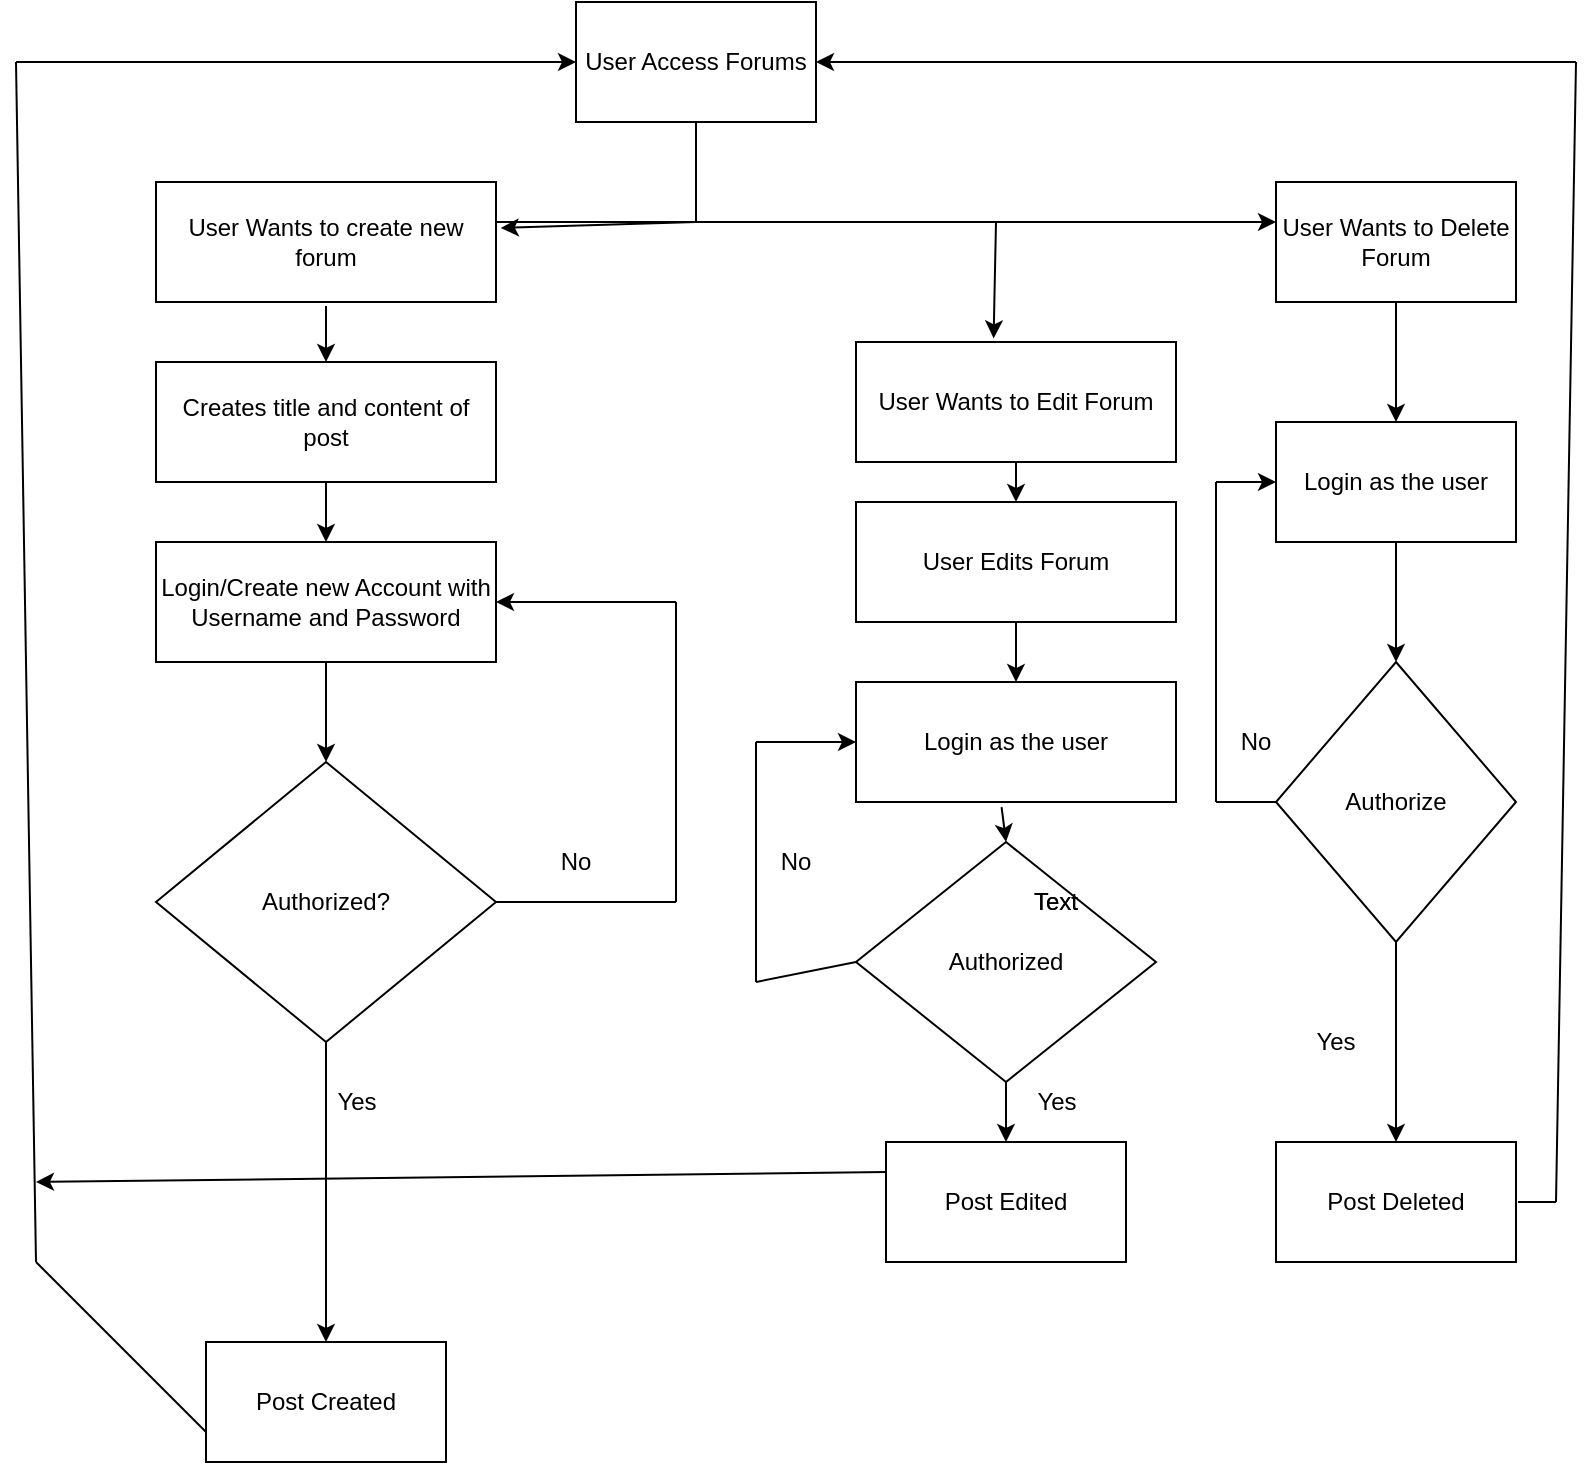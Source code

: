 <mxfile version="13.5.3" type="device"><diagram id="rNvZcs-JREHKeM1YO5Wn" name="Page-1"><mxGraphModel dx="1038" dy="548" grid="1" gridSize="10" guides="1" tooltips="1" connect="1" arrows="1" fold="1" page="1" pageScale="1" pageWidth="850" pageHeight="1100" math="0" shadow="0"><root><mxCell id="0"/><mxCell id="1" parent="0"/><mxCell id="YSsOf62nxQQ_sPmY9j_V-1" value="Authorized?" style="rhombus;whiteSpace=wrap;html=1;" vertex="1" parent="1"><mxGeometry x="140" y="390" width="170" height="140" as="geometry"/></mxCell><mxCell id="YSsOf62nxQQ_sPmY9j_V-2" value="User Wants to create new forum" style="rounded=0;whiteSpace=wrap;html=1;" vertex="1" parent="1"><mxGeometry x="140" y="100" width="170" height="60" as="geometry"/></mxCell><mxCell id="YSsOf62nxQQ_sPmY9j_V-3" value="Creates title and content of post" style="rounded=0;whiteSpace=wrap;html=1;" vertex="1" parent="1"><mxGeometry x="140" y="190" width="170" height="60" as="geometry"/></mxCell><mxCell id="YSsOf62nxQQ_sPmY9j_V-4" value="Login/Create new Account with Username and Password" style="rounded=0;whiteSpace=wrap;html=1;" vertex="1" parent="1"><mxGeometry x="140" y="280" width="170" height="60" as="geometry"/></mxCell><mxCell id="YSsOf62nxQQ_sPmY9j_V-7" value="" style="endArrow=classic;html=1;entryX=0.5;entryY=0;entryDx=0;entryDy=0;" edge="1" parent="1" target="YSsOf62nxQQ_sPmY9j_V-3"><mxGeometry width="50" height="50" relative="1" as="geometry"><mxPoint x="225" y="162" as="sourcePoint"/><mxPoint x="440" y="240" as="targetPoint"/></mxGeometry></mxCell><mxCell id="YSsOf62nxQQ_sPmY9j_V-8" value="" style="endArrow=classic;html=1;exitX=0.5;exitY=1;exitDx=0;exitDy=0;entryX=0.5;entryY=0;entryDx=0;entryDy=0;" edge="1" parent="1" source="YSsOf62nxQQ_sPmY9j_V-3" target="YSsOf62nxQQ_sPmY9j_V-4"><mxGeometry width="50" height="50" relative="1" as="geometry"><mxPoint x="210" y="300" as="sourcePoint"/><mxPoint x="260" y="250" as="targetPoint"/></mxGeometry></mxCell><mxCell id="YSsOf62nxQQ_sPmY9j_V-9" value="" style="endArrow=classic;html=1;exitX=0.5;exitY=1;exitDx=0;exitDy=0;entryX=0.5;entryY=0;entryDx=0;entryDy=0;" edge="1" parent="1" source="YSsOf62nxQQ_sPmY9j_V-4" target="YSsOf62nxQQ_sPmY9j_V-1"><mxGeometry width="50" height="50" relative="1" as="geometry"><mxPoint x="220" y="400" as="sourcePoint"/><mxPoint x="270" y="350" as="targetPoint"/></mxGeometry></mxCell><mxCell id="YSsOf62nxQQ_sPmY9j_V-10" value="" style="endArrow=classic;html=1;exitX=0.5;exitY=1;exitDx=0;exitDy=0;entryX=0.5;entryY=0;entryDx=0;entryDy=0;" edge="1" parent="1" source="YSsOf62nxQQ_sPmY9j_V-1" target="YSsOf62nxQQ_sPmY9j_V-14"><mxGeometry width="50" height="50" relative="1" as="geometry"><mxPoint x="210" y="600" as="sourcePoint"/><mxPoint x="225" y="580" as="targetPoint"/></mxGeometry></mxCell><mxCell id="YSsOf62nxQQ_sPmY9j_V-11" value="" style="endArrow=classic;html=1;entryX=1;entryY=0.5;entryDx=0;entryDy=0;" edge="1" parent="1" target="YSsOf62nxQQ_sPmY9j_V-4"><mxGeometry width="50" height="50" relative="1" as="geometry"><mxPoint x="400" y="310" as="sourcePoint"/><mxPoint x="390" y="470" as="targetPoint"/></mxGeometry></mxCell><mxCell id="YSsOf62nxQQ_sPmY9j_V-12" value="" style="endArrow=none;html=1;exitX=1;exitY=0.5;exitDx=0;exitDy=0;" edge="1" parent="1" source="YSsOf62nxQQ_sPmY9j_V-1"><mxGeometry width="50" height="50" relative="1" as="geometry"><mxPoint x="390" y="490" as="sourcePoint"/><mxPoint x="400" y="460" as="targetPoint"/></mxGeometry></mxCell><mxCell id="YSsOf62nxQQ_sPmY9j_V-13" value="" style="endArrow=none;html=1;" edge="1" parent="1"><mxGeometry width="50" height="50" relative="1" as="geometry"><mxPoint x="400" y="460" as="sourcePoint"/><mxPoint x="400" y="310" as="targetPoint"/></mxGeometry></mxCell><mxCell id="YSsOf62nxQQ_sPmY9j_V-14" value="Post Created" style="rounded=0;whiteSpace=wrap;html=1;" vertex="1" parent="1"><mxGeometry x="165" y="680" width="120" height="60" as="geometry"/></mxCell><mxCell id="YSsOf62nxQQ_sPmY9j_V-15" value="" style="endArrow=none;html=1;entryX=0;entryY=0.75;entryDx=0;entryDy=0;" edge="1" parent="1" target="YSsOf62nxQQ_sPmY9j_V-14"><mxGeometry width="50" height="50" relative="1" as="geometry"><mxPoint x="80" y="640" as="sourcePoint"/><mxPoint x="120" y="580" as="targetPoint"/></mxGeometry></mxCell><mxCell id="YSsOf62nxQQ_sPmY9j_V-16" value="" style="endArrow=none;html=1;" edge="1" parent="1"><mxGeometry width="50" height="50" relative="1" as="geometry"><mxPoint x="80" y="640" as="sourcePoint"/><mxPoint x="70" y="40" as="targetPoint"/></mxGeometry></mxCell><mxCell id="YSsOf62nxQQ_sPmY9j_V-17" value="User Access Forums" style="rounded=0;whiteSpace=wrap;html=1;" vertex="1" parent="1"><mxGeometry x="350" y="10" width="120" height="60" as="geometry"/></mxCell><mxCell id="YSsOf62nxQQ_sPmY9j_V-18" value="" style="endArrow=none;html=1;entryX=0.5;entryY=1;entryDx=0;entryDy=0;" edge="1" parent="1" target="YSsOf62nxQQ_sPmY9j_V-17"><mxGeometry width="50" height="50" relative="1" as="geometry"><mxPoint x="410" y="120" as="sourcePoint"/><mxPoint x="440" y="80" as="targetPoint"/></mxGeometry></mxCell><mxCell id="YSsOf62nxQQ_sPmY9j_V-19" value="" style="endArrow=classic;html=1;entryX=1.014;entryY=0.383;entryDx=0;entryDy=0;entryPerimeter=0;" edge="1" parent="1" target="YSsOf62nxQQ_sPmY9j_V-2"><mxGeometry width="50" height="50" relative="1" as="geometry"><mxPoint x="410" y="120" as="sourcePoint"/><mxPoint x="500" y="120" as="targetPoint"/></mxGeometry></mxCell><mxCell id="YSsOf62nxQQ_sPmY9j_V-20" value="" style="endArrow=classic;html=1;entryX=0.43;entryY=-0.03;entryDx=0;entryDy=0;entryPerimeter=0;" edge="1" parent="1" target="YSsOf62nxQQ_sPmY9j_V-22"><mxGeometry width="50" height="50" relative="1" as="geometry"><mxPoint x="560" y="120" as="sourcePoint"/><mxPoint x="575" y="140" as="targetPoint"/></mxGeometry></mxCell><mxCell id="YSsOf62nxQQ_sPmY9j_V-21" value="" style="endArrow=classic;html=1;entryX=0;entryY=0.5;entryDx=0;entryDy=0;" edge="1" parent="1" target="YSsOf62nxQQ_sPmY9j_V-17"><mxGeometry width="50" height="50" relative="1" as="geometry"><mxPoint x="70" y="40" as="sourcePoint"/><mxPoint x="500" y="120" as="targetPoint"/></mxGeometry></mxCell><mxCell id="YSsOf62nxQQ_sPmY9j_V-22" value="User Wants to Edit Forum" style="rounded=0;whiteSpace=wrap;html=1;" vertex="1" parent="1"><mxGeometry x="490" y="180" width="160" height="60" as="geometry"/></mxCell><mxCell id="YSsOf62nxQQ_sPmY9j_V-23" value="" style="endArrow=classic;html=1;" edge="1" parent="1"><mxGeometry width="50" height="50" relative="1" as="geometry"><mxPoint x="310" y="120" as="sourcePoint"/><mxPoint x="700" y="120" as="targetPoint"/></mxGeometry></mxCell><mxCell id="YSsOf62nxQQ_sPmY9j_V-24" value="User Edits Forum" style="rounded=0;whiteSpace=wrap;html=1;" vertex="1" parent="1"><mxGeometry x="490" y="260" width="160" height="60" as="geometry"/></mxCell><mxCell id="YSsOf62nxQQ_sPmY9j_V-25" value="Login as the user" style="rounded=0;whiteSpace=wrap;html=1;" vertex="1" parent="1"><mxGeometry x="490" y="350" width="160" height="60" as="geometry"/></mxCell><mxCell id="YSsOf62nxQQ_sPmY9j_V-26" value="Authorized" style="rhombus;whiteSpace=wrap;html=1;" vertex="1" parent="1"><mxGeometry x="490" y="430" width="150" height="120" as="geometry"/></mxCell><mxCell id="YSsOf62nxQQ_sPmY9j_V-27" value="" style="endArrow=none;html=1;" edge="1" parent="1"><mxGeometry width="50" height="50" relative="1" as="geometry"><mxPoint x="440" y="500" as="sourcePoint"/><mxPoint x="440" y="380" as="targetPoint"/></mxGeometry></mxCell><mxCell id="YSsOf62nxQQ_sPmY9j_V-28" value="" style="endArrow=none;html=1;entryX=0;entryY=0.5;entryDx=0;entryDy=0;" edge="1" parent="1" target="YSsOf62nxQQ_sPmY9j_V-26"><mxGeometry width="50" height="50" relative="1" as="geometry"><mxPoint x="440" y="500" as="sourcePoint"/><mxPoint x="650" y="380" as="targetPoint"/></mxGeometry></mxCell><mxCell id="YSsOf62nxQQ_sPmY9j_V-29" value="" style="endArrow=classic;html=1;entryX=0;entryY=0.5;entryDx=0;entryDy=0;" edge="1" parent="1" target="YSsOf62nxQQ_sPmY9j_V-25"><mxGeometry width="50" height="50" relative="1" as="geometry"><mxPoint x="440" y="380" as="sourcePoint"/><mxPoint x="490" y="360" as="targetPoint"/></mxGeometry></mxCell><mxCell id="YSsOf62nxQQ_sPmY9j_V-30" value="" style="endArrow=classic;html=1;exitX=0.5;exitY=1;exitDx=0;exitDy=0;entryX=0.5;entryY=0;entryDx=0;entryDy=0;" edge="1" parent="1" source="YSsOf62nxQQ_sPmY9j_V-22" target="YSsOf62nxQQ_sPmY9j_V-24"><mxGeometry width="50" height="50" relative="1" as="geometry"><mxPoint x="550" y="290" as="sourcePoint"/><mxPoint x="600" y="240" as="targetPoint"/></mxGeometry></mxCell><mxCell id="YSsOf62nxQQ_sPmY9j_V-31" value="" style="endArrow=classic;html=1;exitX=0.5;exitY=1;exitDx=0;exitDy=0;entryX=0.5;entryY=0;entryDx=0;entryDy=0;" edge="1" parent="1" source="YSsOf62nxQQ_sPmY9j_V-24" target="YSsOf62nxQQ_sPmY9j_V-25"><mxGeometry width="50" height="50" relative="1" as="geometry"><mxPoint x="580" y="360" as="sourcePoint"/><mxPoint x="630" y="310" as="targetPoint"/></mxGeometry></mxCell><mxCell id="YSsOf62nxQQ_sPmY9j_V-32" value="" style="endArrow=classic;html=1;exitX=0.455;exitY=1.043;exitDx=0;exitDy=0;entryX=0.5;entryY=0;entryDx=0;entryDy=0;exitPerimeter=0;" edge="1" parent="1" source="YSsOf62nxQQ_sPmY9j_V-25" target="YSsOf62nxQQ_sPmY9j_V-26"><mxGeometry width="50" height="50" relative="1" as="geometry"><mxPoint x="660" y="480" as="sourcePoint"/><mxPoint x="710" y="430" as="targetPoint"/></mxGeometry></mxCell><mxCell id="YSsOf62nxQQ_sPmY9j_V-33" value="" style="endArrow=classic;html=1;exitX=0.5;exitY=1;exitDx=0;exitDy=0;entryX=0.5;entryY=0;entryDx=0;entryDy=0;" edge="1" parent="1" source="YSsOf62nxQQ_sPmY9j_V-26" target="YSsOf62nxQQ_sPmY9j_V-34"><mxGeometry width="50" height="50" relative="1" as="geometry"><mxPoint x="600" y="630" as="sourcePoint"/><mxPoint x="560" y="590" as="targetPoint"/></mxGeometry></mxCell><mxCell id="YSsOf62nxQQ_sPmY9j_V-34" value="Post Edited" style="rounded=0;whiteSpace=wrap;html=1;" vertex="1" parent="1"><mxGeometry x="505" y="580" width="120" height="60" as="geometry"/></mxCell><mxCell id="YSsOf62nxQQ_sPmY9j_V-39" value="" style="endArrow=classic;html=1;exitX=0;exitY=0.25;exitDx=0;exitDy=0;" edge="1" parent="1" source="YSsOf62nxQQ_sPmY9j_V-34"><mxGeometry width="50" height="50" relative="1" as="geometry"><mxPoint x="460" y="590" as="sourcePoint"/><mxPoint x="80" y="600" as="targetPoint"/></mxGeometry></mxCell><mxCell id="YSsOf62nxQQ_sPmY9j_V-40" value="User Wants to Delete Forum" style="rounded=0;whiteSpace=wrap;html=1;" vertex="1" parent="1"><mxGeometry x="700" y="100" width="120" height="60" as="geometry"/></mxCell><mxCell id="YSsOf62nxQQ_sPmY9j_V-41" value="" style="endArrow=classic;html=1;exitX=0.5;exitY=1;exitDx=0;exitDy=0;" edge="1" parent="1" source="YSsOf62nxQQ_sPmY9j_V-40"><mxGeometry width="50" height="50" relative="1" as="geometry"><mxPoint x="750" y="260" as="sourcePoint"/><mxPoint x="760" y="220" as="targetPoint"/></mxGeometry></mxCell><mxCell id="YSsOf62nxQQ_sPmY9j_V-42" value="Authorize" style="rhombus;whiteSpace=wrap;html=1;" vertex="1" parent="1"><mxGeometry x="700" y="340" width="120" height="140" as="geometry"/></mxCell><mxCell id="YSsOf62nxQQ_sPmY9j_V-43" value="Login as the user" style="rounded=0;whiteSpace=wrap;html=1;" vertex="1" parent="1"><mxGeometry x="700" y="220" width="120" height="60" as="geometry"/></mxCell><mxCell id="YSsOf62nxQQ_sPmY9j_V-44" value="" style="endArrow=classic;html=1;entryX=0;entryY=0.5;entryDx=0;entryDy=0;" edge="1" parent="1" target="YSsOf62nxQQ_sPmY9j_V-43"><mxGeometry width="50" height="50" relative="1" as="geometry"><mxPoint x="670" y="250" as="sourcePoint"/><mxPoint x="680" y="360" as="targetPoint"/></mxGeometry></mxCell><mxCell id="YSsOf62nxQQ_sPmY9j_V-45" value="" style="endArrow=none;html=1;" edge="1" parent="1"><mxGeometry width="50" height="50" relative="1" as="geometry"><mxPoint x="670" y="410" as="sourcePoint"/><mxPoint x="670" y="250" as="targetPoint"/></mxGeometry></mxCell><mxCell id="YSsOf62nxQQ_sPmY9j_V-46" value="" style="endArrow=none;html=1;entryX=0;entryY=0.5;entryDx=0;entryDy=0;" edge="1" parent="1" target="YSsOf62nxQQ_sPmY9j_V-42"><mxGeometry width="50" height="50" relative="1" as="geometry"><mxPoint x="670" y="410" as="sourcePoint"/><mxPoint x="720" y="440" as="targetPoint"/></mxGeometry></mxCell><mxCell id="YSsOf62nxQQ_sPmY9j_V-47" value="" style="endArrow=classic;html=1;exitX=0.5;exitY=1;exitDx=0;exitDy=0;entryX=0.5;entryY=0;entryDx=0;entryDy=0;" edge="1" parent="1" source="YSsOf62nxQQ_sPmY9j_V-43" target="YSsOf62nxQQ_sPmY9j_V-42"><mxGeometry width="50" height="50" relative="1" as="geometry"><mxPoint x="740" y="340" as="sourcePoint"/><mxPoint x="790" y="290" as="targetPoint"/></mxGeometry></mxCell><mxCell id="YSsOf62nxQQ_sPmY9j_V-48" value="Post Deleted" style="rounded=0;whiteSpace=wrap;html=1;" vertex="1" parent="1"><mxGeometry x="700" y="580" width="120" height="60" as="geometry"/></mxCell><mxCell id="YSsOf62nxQQ_sPmY9j_V-49" value="" style="endArrow=classic;html=1;exitX=0.5;exitY=1;exitDx=0;exitDy=0;entryX=0.5;entryY=0;entryDx=0;entryDy=0;" edge="1" parent="1" source="YSsOf62nxQQ_sPmY9j_V-42" target="YSsOf62nxQQ_sPmY9j_V-48"><mxGeometry width="50" height="50" relative="1" as="geometry"><mxPoint x="750" y="550" as="sourcePoint"/><mxPoint x="800" y="500" as="targetPoint"/></mxGeometry></mxCell><mxCell id="YSsOf62nxQQ_sPmY9j_V-50" value="Text" style="text;html=1;strokeColor=none;fillColor=none;align=center;verticalAlign=middle;whiteSpace=wrap;rounded=0;" vertex="1" parent="1"><mxGeometry x="570" y="450" width="40" height="20" as="geometry"/></mxCell><mxCell id="YSsOf62nxQQ_sPmY9j_V-51" value="Text" style="text;html=1;strokeColor=none;fillColor=none;align=center;verticalAlign=middle;whiteSpace=wrap;rounded=0;" vertex="1" parent="1"><mxGeometry x="570" y="450" width="40" height="20" as="geometry"/></mxCell><mxCell id="YSsOf62nxQQ_sPmY9j_V-52" value="No" style="text;html=1;strokeColor=none;fillColor=none;align=center;verticalAlign=middle;whiteSpace=wrap;rounded=0;" vertex="1" parent="1"><mxGeometry x="440" y="430" width="40" height="20" as="geometry"/></mxCell><mxCell id="YSsOf62nxQQ_sPmY9j_V-53" value="No" style="text;html=1;strokeColor=none;fillColor=none;align=center;verticalAlign=middle;whiteSpace=wrap;rounded=0;" vertex="1" parent="1"><mxGeometry x="330" y="430" width="40" height="20" as="geometry"/></mxCell><mxCell id="YSsOf62nxQQ_sPmY9j_V-54" value="Yes" style="text;html=1;align=center;verticalAlign=middle;resizable=0;points=[];autosize=1;" vertex="1" parent="1"><mxGeometry x="225" y="550" width="30" height="20" as="geometry"/></mxCell><mxCell id="YSsOf62nxQQ_sPmY9j_V-55" value="Yes" style="text;html=1;align=center;verticalAlign=middle;resizable=0;points=[];autosize=1;" vertex="1" parent="1"><mxGeometry x="575" y="550" width="30" height="20" as="geometry"/></mxCell><mxCell id="YSsOf62nxQQ_sPmY9j_V-56" value="" style="endArrow=none;html=1;" edge="1" parent="1"><mxGeometry width="50" height="50" relative="1" as="geometry"><mxPoint x="821" y="610" as="sourcePoint"/><mxPoint x="840" y="610" as="targetPoint"/></mxGeometry></mxCell><mxCell id="YSsOf62nxQQ_sPmY9j_V-57" value="" style="endArrow=none;html=1;" edge="1" parent="1"><mxGeometry width="50" height="50" relative="1" as="geometry"><mxPoint x="840" y="610" as="sourcePoint"/><mxPoint x="850" y="40" as="targetPoint"/></mxGeometry></mxCell><mxCell id="YSsOf62nxQQ_sPmY9j_V-59" value="" style="endArrow=classic;html=1;entryX=1;entryY=0.5;entryDx=0;entryDy=0;" edge="1" parent="1" target="YSsOf62nxQQ_sPmY9j_V-17"><mxGeometry width="50" height="50" relative="1" as="geometry"><mxPoint x="850" y="40" as="sourcePoint"/><mxPoint x="650" y="50" as="targetPoint"/></mxGeometry></mxCell><mxCell id="YSsOf62nxQQ_sPmY9j_V-60" value="No" style="text;html=1;strokeColor=none;fillColor=none;align=center;verticalAlign=middle;whiteSpace=wrap;rounded=0;" vertex="1" parent="1"><mxGeometry x="670" y="370" width="40" height="20" as="geometry"/></mxCell><mxCell id="YSsOf62nxQQ_sPmY9j_V-61" value="Yes" style="text;html=1;strokeColor=none;fillColor=none;align=center;verticalAlign=middle;whiteSpace=wrap;rounded=0;" vertex="1" parent="1"><mxGeometry x="710" y="520" width="40" height="20" as="geometry"/></mxCell></root></mxGraphModel></diagram></mxfile>